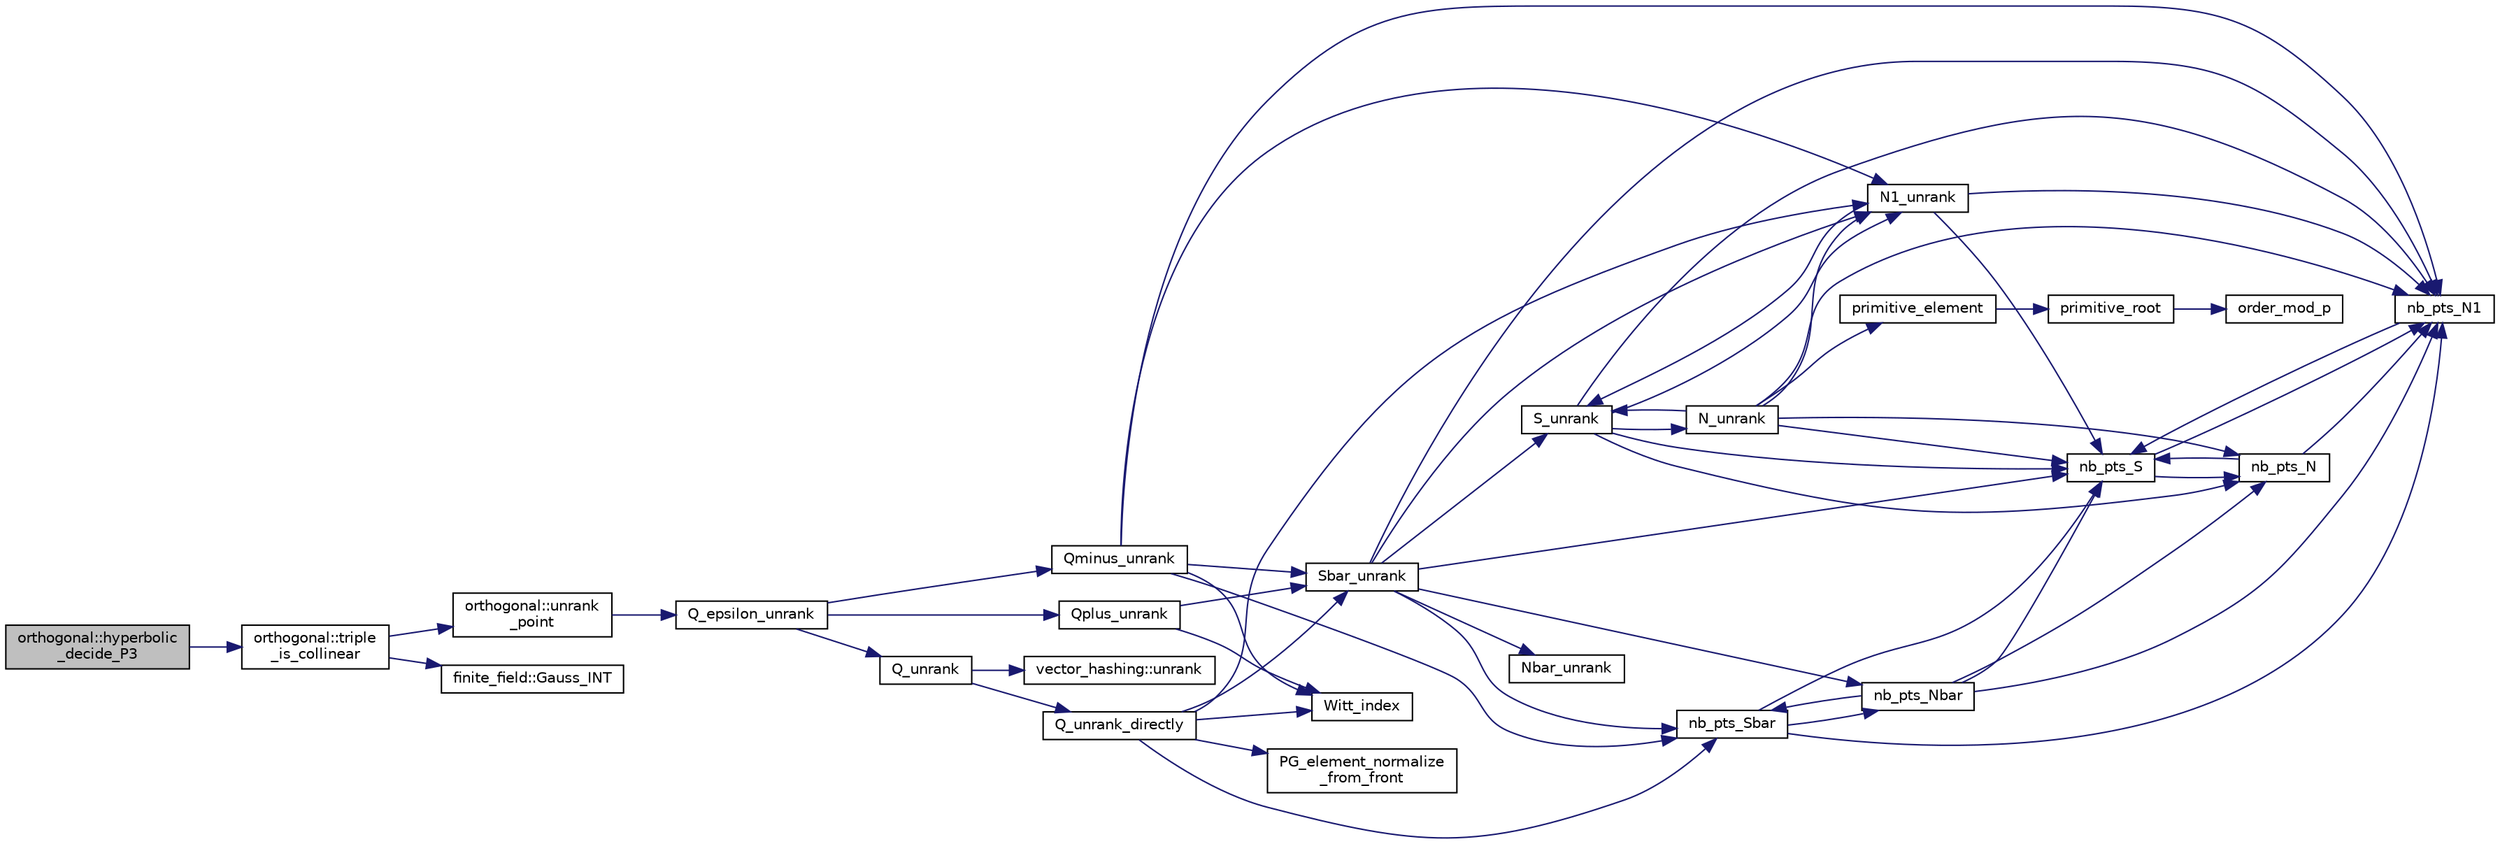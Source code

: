 digraph "orthogonal::hyperbolic_decide_P3"
{
  edge [fontname="Helvetica",fontsize="10",labelfontname="Helvetica",labelfontsize="10"];
  node [fontname="Helvetica",fontsize="10",shape=record];
  rankdir="LR";
  Node7457 [label="orthogonal::hyperbolic\l_decide_P3",height=0.2,width=0.4,color="black", fillcolor="grey75", style="filled", fontcolor="black"];
  Node7457 -> Node7458 [color="midnightblue",fontsize="10",style="solid",fontname="Helvetica"];
  Node7458 [label="orthogonal::triple\l_is_collinear",height=0.2,width=0.4,color="black", fillcolor="white", style="filled",URL="$d7/daa/classorthogonal.html#a85cf2656074b3977032a6bf975475b37"];
  Node7458 -> Node7459 [color="midnightblue",fontsize="10",style="solid",fontname="Helvetica"];
  Node7459 [label="orthogonal::unrank\l_point",height=0.2,width=0.4,color="black", fillcolor="white", style="filled",URL="$d7/daa/classorthogonal.html#ab655117100f7c66c19817b84ac5ac0a0"];
  Node7459 -> Node7460 [color="midnightblue",fontsize="10",style="solid",fontname="Helvetica"];
  Node7460 [label="Q_epsilon_unrank",height=0.2,width=0.4,color="black", fillcolor="white", style="filled",URL="$d4/d67/geometry_8h.html#af162c4d30d4a6528299e37551c353e7b"];
  Node7460 -> Node7461 [color="midnightblue",fontsize="10",style="solid",fontname="Helvetica"];
  Node7461 [label="Q_unrank",height=0.2,width=0.4,color="black", fillcolor="white", style="filled",URL="$db/da0/lib_2foundations_2geometry_2orthogonal__points_8_c.html#a6d02923d5b54ef796934e753e6f5b65b"];
  Node7461 -> Node7462 [color="midnightblue",fontsize="10",style="solid",fontname="Helvetica"];
  Node7462 [label="vector_hashing::unrank",height=0.2,width=0.4,color="black", fillcolor="white", style="filled",URL="$d8/daa/classvector__hashing.html#abbebd3a96a6d27a34b9b49af99e2ed3d"];
  Node7461 -> Node7463 [color="midnightblue",fontsize="10",style="solid",fontname="Helvetica"];
  Node7463 [label="Q_unrank_directly",height=0.2,width=0.4,color="black", fillcolor="white", style="filled",URL="$db/da0/lib_2foundations_2geometry_2orthogonal__points_8_c.html#a105e7e72249e78fcf0785c69099d90ce"];
  Node7463 -> Node7464 [color="midnightblue",fontsize="10",style="solid",fontname="Helvetica"];
  Node7464 [label="Witt_index",height=0.2,width=0.4,color="black", fillcolor="white", style="filled",URL="$db/da0/lib_2foundations_2geometry_2orthogonal__points_8_c.html#ab3483ecb9859a6758f82b5327da50534"];
  Node7463 -> Node7465 [color="midnightblue",fontsize="10",style="solid",fontname="Helvetica"];
  Node7465 [label="nb_pts_Sbar",height=0.2,width=0.4,color="black", fillcolor="white", style="filled",URL="$db/da0/lib_2foundations_2geometry_2orthogonal__points_8_c.html#a986dda26505c9934c771578b084f67cc"];
  Node7465 -> Node7466 [color="midnightblue",fontsize="10",style="solid",fontname="Helvetica"];
  Node7466 [label="nb_pts_S",height=0.2,width=0.4,color="black", fillcolor="white", style="filled",URL="$db/da0/lib_2foundations_2geometry_2orthogonal__points_8_c.html#a9bc3dec6e722644d182738102c3e04f3"];
  Node7466 -> Node7467 [color="midnightblue",fontsize="10",style="solid",fontname="Helvetica"];
  Node7467 [label="nb_pts_N",height=0.2,width=0.4,color="black", fillcolor="white", style="filled",URL="$db/da0/lib_2foundations_2geometry_2orthogonal__points_8_c.html#a93e16898c27b1d1c0a6405a7b0615ba6"];
  Node7467 -> Node7466 [color="midnightblue",fontsize="10",style="solid",fontname="Helvetica"];
  Node7467 -> Node7468 [color="midnightblue",fontsize="10",style="solid",fontname="Helvetica"];
  Node7468 [label="nb_pts_N1",height=0.2,width=0.4,color="black", fillcolor="white", style="filled",URL="$db/da0/lib_2foundations_2geometry_2orthogonal__points_8_c.html#ae0f2e1c76523db67b4ec9629ccc35bc6"];
  Node7468 -> Node7466 [color="midnightblue",fontsize="10",style="solid",fontname="Helvetica"];
  Node7466 -> Node7468 [color="midnightblue",fontsize="10",style="solid",fontname="Helvetica"];
  Node7465 -> Node7469 [color="midnightblue",fontsize="10",style="solid",fontname="Helvetica"];
  Node7469 [label="nb_pts_Nbar",height=0.2,width=0.4,color="black", fillcolor="white", style="filled",URL="$db/da0/lib_2foundations_2geometry_2orthogonal__points_8_c.html#a51b4684a176c6841fd3cd6c34c684c2c"];
  Node7469 -> Node7465 [color="midnightblue",fontsize="10",style="solid",fontname="Helvetica"];
  Node7469 -> Node7467 [color="midnightblue",fontsize="10",style="solid",fontname="Helvetica"];
  Node7469 -> Node7466 [color="midnightblue",fontsize="10",style="solid",fontname="Helvetica"];
  Node7469 -> Node7468 [color="midnightblue",fontsize="10",style="solid",fontname="Helvetica"];
  Node7465 -> Node7468 [color="midnightblue",fontsize="10",style="solid",fontname="Helvetica"];
  Node7463 -> Node7470 [color="midnightblue",fontsize="10",style="solid",fontname="Helvetica"];
  Node7470 [label="Sbar_unrank",height=0.2,width=0.4,color="black", fillcolor="white", style="filled",URL="$db/da0/lib_2foundations_2geometry_2orthogonal__points_8_c.html#a65d9b9ccfff12dd92f4f4e8360701c98"];
  Node7470 -> Node7465 [color="midnightblue",fontsize="10",style="solid",fontname="Helvetica"];
  Node7470 -> Node7466 [color="midnightblue",fontsize="10",style="solid",fontname="Helvetica"];
  Node7470 -> Node7471 [color="midnightblue",fontsize="10",style="solid",fontname="Helvetica"];
  Node7471 [label="S_unrank",height=0.2,width=0.4,color="black", fillcolor="white", style="filled",URL="$db/da0/lib_2foundations_2geometry_2orthogonal__points_8_c.html#a18964a35af25f1b4a85f4eaeb1543d92"];
  Node7471 -> Node7466 [color="midnightblue",fontsize="10",style="solid",fontname="Helvetica"];
  Node7471 -> Node7467 [color="midnightblue",fontsize="10",style="solid",fontname="Helvetica"];
  Node7471 -> Node7468 [color="midnightblue",fontsize="10",style="solid",fontname="Helvetica"];
  Node7471 -> Node7472 [color="midnightblue",fontsize="10",style="solid",fontname="Helvetica"];
  Node7472 [label="N_unrank",height=0.2,width=0.4,color="black", fillcolor="white", style="filled",URL="$db/da0/lib_2foundations_2geometry_2orthogonal__points_8_c.html#ab79724bd19da3bc1b383550113f9d7aa"];
  Node7472 -> Node7466 [color="midnightblue",fontsize="10",style="solid",fontname="Helvetica"];
  Node7472 -> Node7467 [color="midnightblue",fontsize="10",style="solid",fontname="Helvetica"];
  Node7472 -> Node7471 [color="midnightblue",fontsize="10",style="solid",fontname="Helvetica"];
  Node7472 -> Node7468 [color="midnightblue",fontsize="10",style="solid",fontname="Helvetica"];
  Node7472 -> Node7473 [color="midnightblue",fontsize="10",style="solid",fontname="Helvetica"];
  Node7473 [label="N1_unrank",height=0.2,width=0.4,color="black", fillcolor="white", style="filled",URL="$db/da0/lib_2foundations_2geometry_2orthogonal__points_8_c.html#aa9427e27f7f207c1baff3a34cc5d78cf"];
  Node7473 -> Node7466 [color="midnightblue",fontsize="10",style="solid",fontname="Helvetica"];
  Node7473 -> Node7468 [color="midnightblue",fontsize="10",style="solid",fontname="Helvetica"];
  Node7473 -> Node7471 [color="midnightblue",fontsize="10",style="solid",fontname="Helvetica"];
  Node7472 -> Node7474 [color="midnightblue",fontsize="10",style="solid",fontname="Helvetica"];
  Node7474 [label="primitive_element",height=0.2,width=0.4,color="black", fillcolor="white", style="filled",URL="$db/da0/lib_2foundations_2geometry_2orthogonal__points_8_c.html#a97350390ec02c8cd9f54751708e28768"];
  Node7474 -> Node7475 [color="midnightblue",fontsize="10",style="solid",fontname="Helvetica"];
  Node7475 [label="primitive_root",height=0.2,width=0.4,color="black", fillcolor="white", style="filled",URL="$de/dc5/algebra__and__number__theory_8h.html#a0b6f7619d12ff2c4e60b852b820b0972"];
  Node7475 -> Node7476 [color="midnightblue",fontsize="10",style="solid",fontname="Helvetica"];
  Node7476 [label="order_mod_p",height=0.2,width=0.4,color="black", fillcolor="white", style="filled",URL="$df/dda/number__theory_8_c.html#aa38aa7e68ab81726a4462995135456b2"];
  Node7471 -> Node7473 [color="midnightblue",fontsize="10",style="solid",fontname="Helvetica"];
  Node7470 -> Node7469 [color="midnightblue",fontsize="10",style="solid",fontname="Helvetica"];
  Node7470 -> Node7468 [color="midnightblue",fontsize="10",style="solid",fontname="Helvetica"];
  Node7470 -> Node7477 [color="midnightblue",fontsize="10",style="solid",fontname="Helvetica"];
  Node7477 [label="Nbar_unrank",height=0.2,width=0.4,color="black", fillcolor="white", style="filled",URL="$db/da0/lib_2foundations_2geometry_2orthogonal__points_8_c.html#ad641d8fb061c898a2c18266e263fb278"];
  Node7470 -> Node7473 [color="midnightblue",fontsize="10",style="solid",fontname="Helvetica"];
  Node7463 -> Node7478 [color="midnightblue",fontsize="10",style="solid",fontname="Helvetica"];
  Node7478 [label="PG_element_normalize\l_from_front",height=0.2,width=0.4,color="black", fillcolor="white", style="filled",URL="$d4/d67/geometry_8h.html#af675caf5f9975573455c8d93cb56bf95"];
  Node7463 -> Node7473 [color="midnightblue",fontsize="10",style="solid",fontname="Helvetica"];
  Node7460 -> Node7479 [color="midnightblue",fontsize="10",style="solid",fontname="Helvetica"];
  Node7479 [label="Qplus_unrank",height=0.2,width=0.4,color="black", fillcolor="white", style="filled",URL="$db/da0/lib_2foundations_2geometry_2orthogonal__points_8_c.html#ad50512edd586919700e033744b4a03c8"];
  Node7479 -> Node7464 [color="midnightblue",fontsize="10",style="solid",fontname="Helvetica"];
  Node7479 -> Node7470 [color="midnightblue",fontsize="10",style="solid",fontname="Helvetica"];
  Node7460 -> Node7480 [color="midnightblue",fontsize="10",style="solid",fontname="Helvetica"];
  Node7480 [label="Qminus_unrank",height=0.2,width=0.4,color="black", fillcolor="white", style="filled",URL="$db/da0/lib_2foundations_2geometry_2orthogonal__points_8_c.html#ac2dd18f435ab479095b836a483c12c7d"];
  Node7480 -> Node7464 [color="midnightblue",fontsize="10",style="solid",fontname="Helvetica"];
  Node7480 -> Node7465 [color="midnightblue",fontsize="10",style="solid",fontname="Helvetica"];
  Node7480 -> Node7470 [color="midnightblue",fontsize="10",style="solid",fontname="Helvetica"];
  Node7480 -> Node7468 [color="midnightblue",fontsize="10",style="solid",fontname="Helvetica"];
  Node7480 -> Node7473 [color="midnightblue",fontsize="10",style="solid",fontname="Helvetica"];
  Node7458 -> Node7481 [color="midnightblue",fontsize="10",style="solid",fontname="Helvetica"];
  Node7481 [label="finite_field::Gauss_INT",height=0.2,width=0.4,color="black", fillcolor="white", style="filled",URL="$df/d5a/classfinite__field.html#adb676d2e80341b53751326e3a58beb11"];
}
